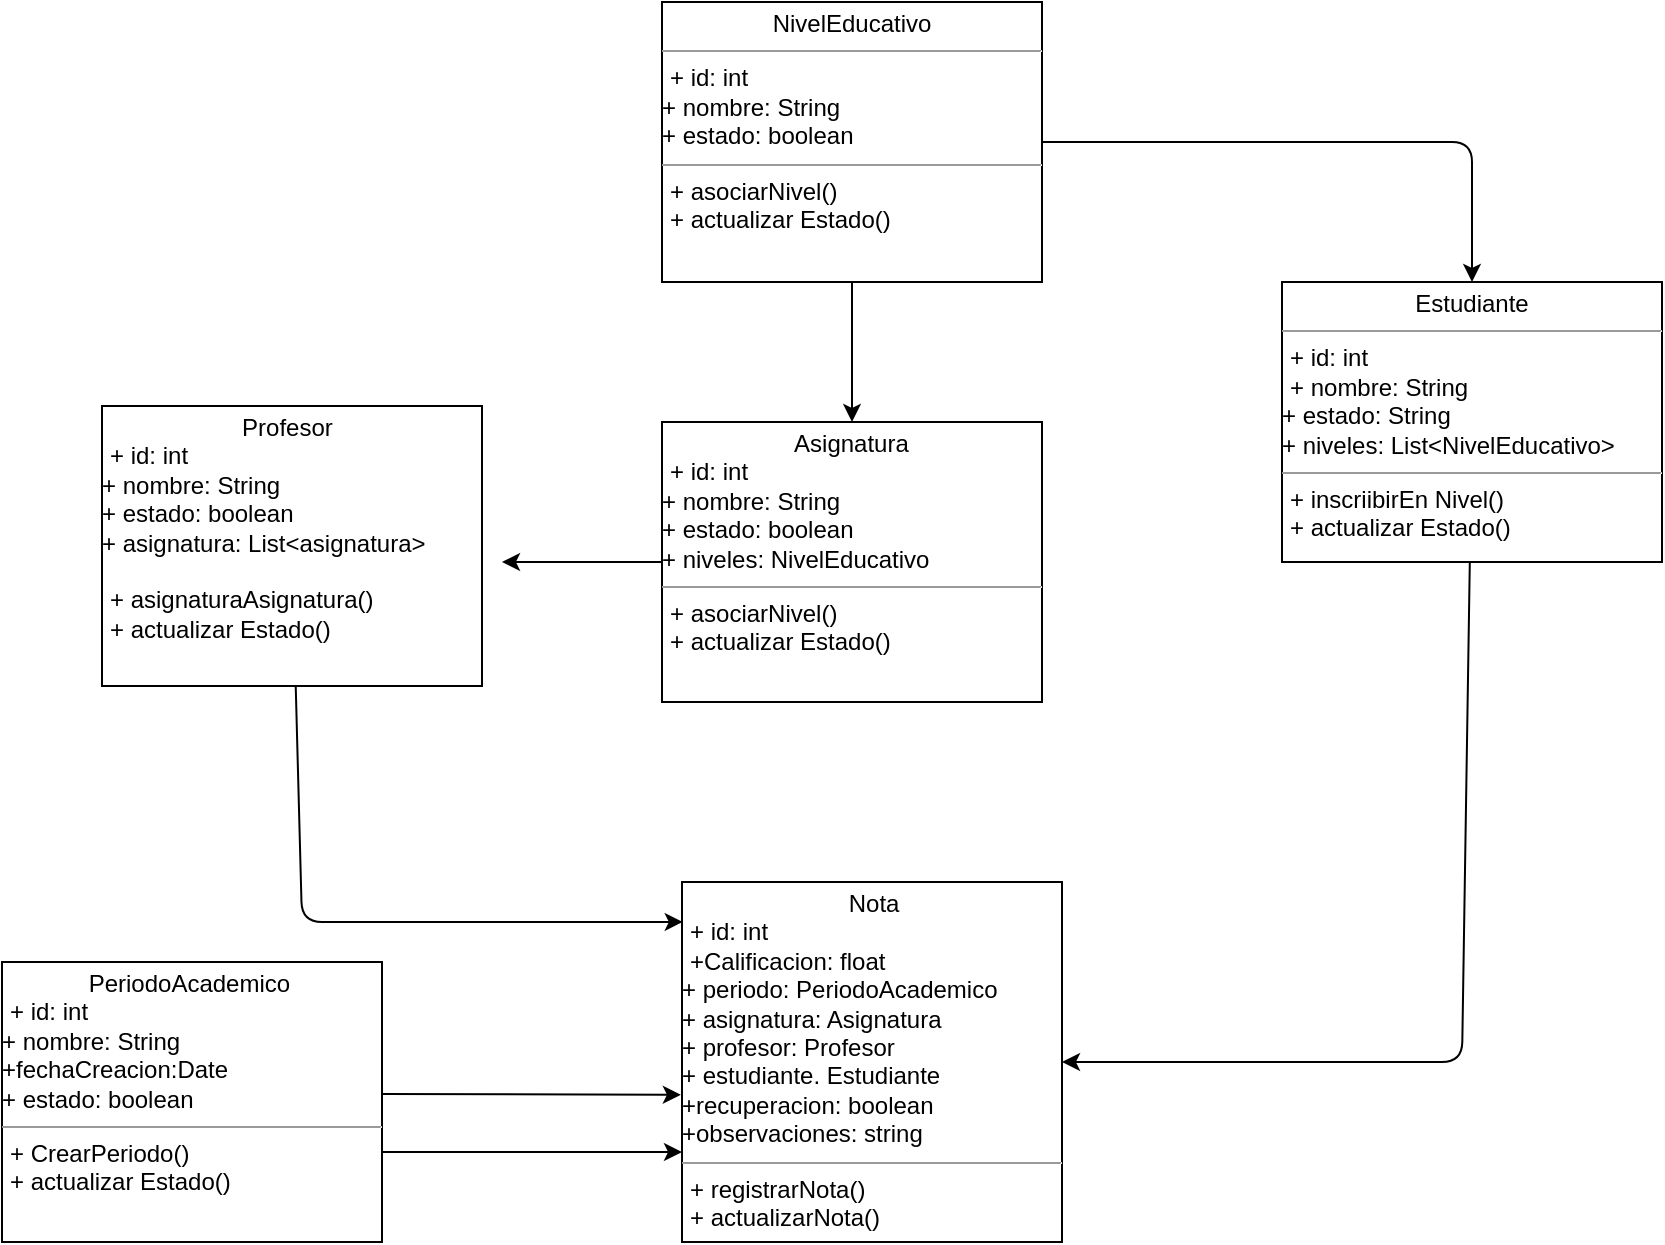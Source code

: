 <mxfile>
    <diagram id="TNmcScxqekPHU5bYhNc6" name="Página-1">
        <mxGraphModel dx="1930" dy="719" grid="1" gridSize="10" guides="1" tooltips="1" connect="1" arrows="1" fold="1" page="1" pageScale="1" pageWidth="827" pageHeight="1169" math="0" shadow="0">
            <root>
                <mxCell id="0"/>
                <mxCell id="1" parent="0"/>
                <mxCell id="58" style="edgeStyle=none;html=1;exitX=1;exitY=0.5;exitDx=0;exitDy=0;entryX=0.5;entryY=0;entryDx=0;entryDy=0;" edge="1" parent="1" source="40" target="41">
                    <mxGeometry relative="1" as="geometry">
                        <mxPoint x="660" y="90" as="targetPoint"/>
                        <Array as="points">
                            <mxPoint x="655" y="90"/>
                        </Array>
                    </mxGeometry>
                </mxCell>
                <mxCell id="59" style="edgeStyle=none;html=1;entryX=0.5;entryY=0;entryDx=0;entryDy=0;" edge="1" parent="1" source="40" target="52">
                    <mxGeometry relative="1" as="geometry"/>
                </mxCell>
                <mxCell id="40" value="&lt;p style=&quot;margin:0px;margin-top:4px;text-align:center;&quot;&gt;NivelEducativo&lt;br&gt;&lt;/p&gt;&lt;hr size=&quot;1&quot;&gt;&lt;p style=&quot;margin:0px;margin-left:4px;&quot;&gt;+ id: int&lt;br&gt;&lt;/p&gt;+ nombre: String&lt;br&gt;+ estado: boolean&lt;br&gt;&lt;hr size=&quot;1&quot;&gt;&lt;p style=&quot;margin:0px;margin-left:4px;&quot;&gt;+ asociarNivel()&lt;br&gt;+ actualizar Estado()&lt;/p&gt;" style="verticalAlign=top;align=left;overflow=fill;fontSize=12;fontFamily=Helvetica;html=1;" vertex="1" parent="1">
                    <mxGeometry x="250" y="20" width="190" height="140" as="geometry"/>
                </mxCell>
                <mxCell id="65" style="edgeStyle=none;html=1;entryX=1;entryY=0.5;entryDx=0;entryDy=0;" edge="1" parent="1" source="41" target="55">
                    <mxGeometry relative="1" as="geometry">
                        <Array as="points">
                            <mxPoint x="650" y="550"/>
                        </Array>
                    </mxGeometry>
                </mxCell>
                <mxCell id="41" value="&lt;p style=&quot;margin:0px;margin-top:4px;text-align:center;&quot;&gt;Estudiante&lt;br&gt;&lt;/p&gt;&lt;hr size=&quot;1&quot;&gt;&lt;p style=&quot;margin:0px;margin-left:4px;&quot;&gt;+ id: int&lt;br&gt;&lt;/p&gt;&lt;p style=&quot;margin:0px;margin-left:4px;&quot;&gt;+ nombre: String&amp;nbsp; &amp;nbsp;&amp;nbsp;&lt;br&gt;&lt;/p&gt;+ estado: String&lt;br&gt;+ niveles: List&amp;lt;NivelEducativo&amp;gt;&lt;br&gt;&lt;hr size=&quot;1&quot;&gt;&lt;p style=&quot;margin:0px;margin-left:4px;&quot;&gt;+ inscriibirEn Nivel()&lt;br&gt;+ actualizar Estado()&lt;br&gt;&lt;/p&gt;" style="verticalAlign=top;align=left;overflow=fill;fontSize=12;fontFamily=Helvetica;html=1;" vertex="1" parent="1">
                    <mxGeometry x="560" y="160" width="190" height="140" as="geometry"/>
                </mxCell>
                <mxCell id="60" style="edgeStyle=none;html=1;" edge="1" parent="1" source="52">
                    <mxGeometry relative="1" as="geometry">
                        <mxPoint x="170" y="300" as="targetPoint"/>
                    </mxGeometry>
                </mxCell>
                <mxCell id="52" value="&lt;p style=&quot;margin:0px;margin-top:4px;text-align:center;&quot;&gt;&lt;/p&gt;&lt;span style=&quot;text-align: center;&quot;&gt;&amp;nbsp; &amp;nbsp; &amp;nbsp; &amp;nbsp; &amp;nbsp; &amp;nbsp; &amp;nbsp; &amp;nbsp; &amp;nbsp; &amp;nbsp; Asignatura&lt;/span&gt;&lt;p style=&quot;margin:0px;margin-left:4px;&quot;&gt;+ id: int&lt;br&gt;&lt;/p&gt;+ nombre: String&lt;br&gt;+ estado: boolean&lt;br&gt;+ niveles: NivelEducativo&lt;br&gt;&lt;hr size=&quot;1&quot;&gt;&lt;p style=&quot;margin:0px;margin-left:4px;&quot;&gt;+ asociarNivel()&lt;br&gt;+ actualizar Estado()&lt;/p&gt;" style="verticalAlign=top;align=left;overflow=fill;fontSize=12;fontFamily=Helvetica;html=1;" vertex="1" parent="1">
                    <mxGeometry x="250" y="230" width="190" height="140" as="geometry"/>
                </mxCell>
                <mxCell id="62" style="edgeStyle=none;html=1;entryX=0.002;entryY=0.111;entryDx=0;entryDy=0;entryPerimeter=0;" edge="1" parent="1" source="53" target="55">
                    <mxGeometry relative="1" as="geometry">
                        <Array as="points">
                            <mxPoint x="70" y="480"/>
                        </Array>
                    </mxGeometry>
                </mxCell>
                <mxCell id="53" value="&lt;p style=&quot;margin:0px;margin-top:4px;text-align:center;&quot;&gt;&lt;/p&gt;&lt;span style=&quot;text-align: center;&quot;&gt;&amp;nbsp; &amp;nbsp; &amp;nbsp; &amp;nbsp; &amp;nbsp; &amp;nbsp; &amp;nbsp; &amp;nbsp; &amp;nbsp; &amp;nbsp; &amp;nbsp;Profesor&lt;/span&gt;&lt;p style=&quot;margin:0px;margin-left:4px;&quot;&gt;+ id: int&lt;br&gt;&lt;/p&gt;+ nombre: String&lt;br&gt;+ estado: boolean&lt;br&gt;+ asignatura: List&amp;lt;asignatura&amp;gt;&lt;br&gt;&lt;br&gt;&lt;p style=&quot;margin:0px;margin-left:4px;&quot;&gt;+ asignaturaAsignatura()&lt;br&gt;+ actualizar Estado()&lt;/p&gt;" style="verticalAlign=top;align=left;overflow=fill;fontSize=12;fontFamily=Helvetica;html=1;" vertex="1" parent="1">
                    <mxGeometry x="-30" y="222" width="190" height="140" as="geometry"/>
                </mxCell>
                <mxCell id="55" value="&lt;p style=&quot;margin:0px;margin-top:4px;text-align:center;&quot;&gt;&lt;/p&gt;&lt;span style=&quot;text-align: center;&quot;&gt;&amp;nbsp; &amp;nbsp; &amp;nbsp; &amp;nbsp; &amp;nbsp; &amp;nbsp; &amp;nbsp; &amp;nbsp; &amp;nbsp; &amp;nbsp; &amp;nbsp; &amp;nbsp; &amp;nbsp;&lt;/span&gt;&lt;span style=&quot;text-align: center;&quot;&gt;Nota&lt;/span&gt;&lt;p style=&quot;margin:0px;margin-left:4px;&quot;&gt;+ id: int&lt;br&gt;&lt;/p&gt;&lt;p style=&quot;margin:0px;margin-left:4px;&quot;&gt;+Calificacion: float&lt;/p&gt;+ periodo: PeriodoAcademico&lt;br&gt;+ asignatura: Asignatura&lt;br&gt;+ profesor: Profesor&lt;br&gt;+ estudiante. Estudiante&lt;br&gt;+recuperacion: boolean&lt;br&gt;+observaciones: string&lt;br&gt;&lt;hr size=&quot;1&quot;&gt;&lt;p style=&quot;margin:0px;margin-left:4px;&quot;&gt;+ registrarNota()&lt;br&gt;+ actualizarNota()&lt;/p&gt;" style="verticalAlign=top;align=left;overflow=fill;fontSize=12;fontFamily=Helvetica;html=1;" vertex="1" parent="1">
                    <mxGeometry x="260" y="460" width="190" height="180" as="geometry"/>
                </mxCell>
                <mxCell id="63" style="edgeStyle=none;html=1;entryX=-0.003;entryY=0.591;entryDx=0;entryDy=0;entryPerimeter=0;" edge="1" parent="1" target="55">
                    <mxGeometry relative="1" as="geometry">
                        <mxPoint x="110" y="566" as="sourcePoint"/>
                    </mxGeometry>
                </mxCell>
                <mxCell id="64" style="edgeStyle=none;html=1;entryX=0;entryY=0.75;entryDx=0;entryDy=0;exitX=1;exitY=0.679;exitDx=0;exitDy=0;exitPerimeter=0;" edge="1" parent="1" source="57" target="55">
                    <mxGeometry relative="1" as="geometry"/>
                </mxCell>
                <mxCell id="57" value="&lt;p style=&quot;margin:0px;margin-top:4px;text-align:center;&quot;&gt;&lt;/p&gt;&lt;span style=&quot;text-align: center;&quot;&gt;&amp;nbsp; &amp;nbsp; &amp;nbsp; &amp;nbsp; &amp;nbsp; &amp;nbsp; &amp;nbsp;PeriodoAcademico&lt;/span&gt;&lt;p style=&quot;margin:0px;margin-left:4px;&quot;&gt;+ id: int&lt;br&gt;&lt;/p&gt;+ nombre: String&lt;br&gt;+fechaCreacion:Date&lt;br&gt;+ estado: boolean&lt;br&gt;&lt;hr size=&quot;1&quot;&gt;&lt;p style=&quot;margin:0px;margin-left:4px;&quot;&gt;+ CrearPeriodo()&lt;br&gt;+ actualizar Estado()&lt;/p&gt;" style="verticalAlign=top;align=left;overflow=fill;fontSize=12;fontFamily=Helvetica;html=1;" vertex="1" parent="1">
                    <mxGeometry x="-80" y="500" width="190" height="140" as="geometry"/>
                </mxCell>
            </root>
        </mxGraphModel>
    </diagram>
</mxfile>